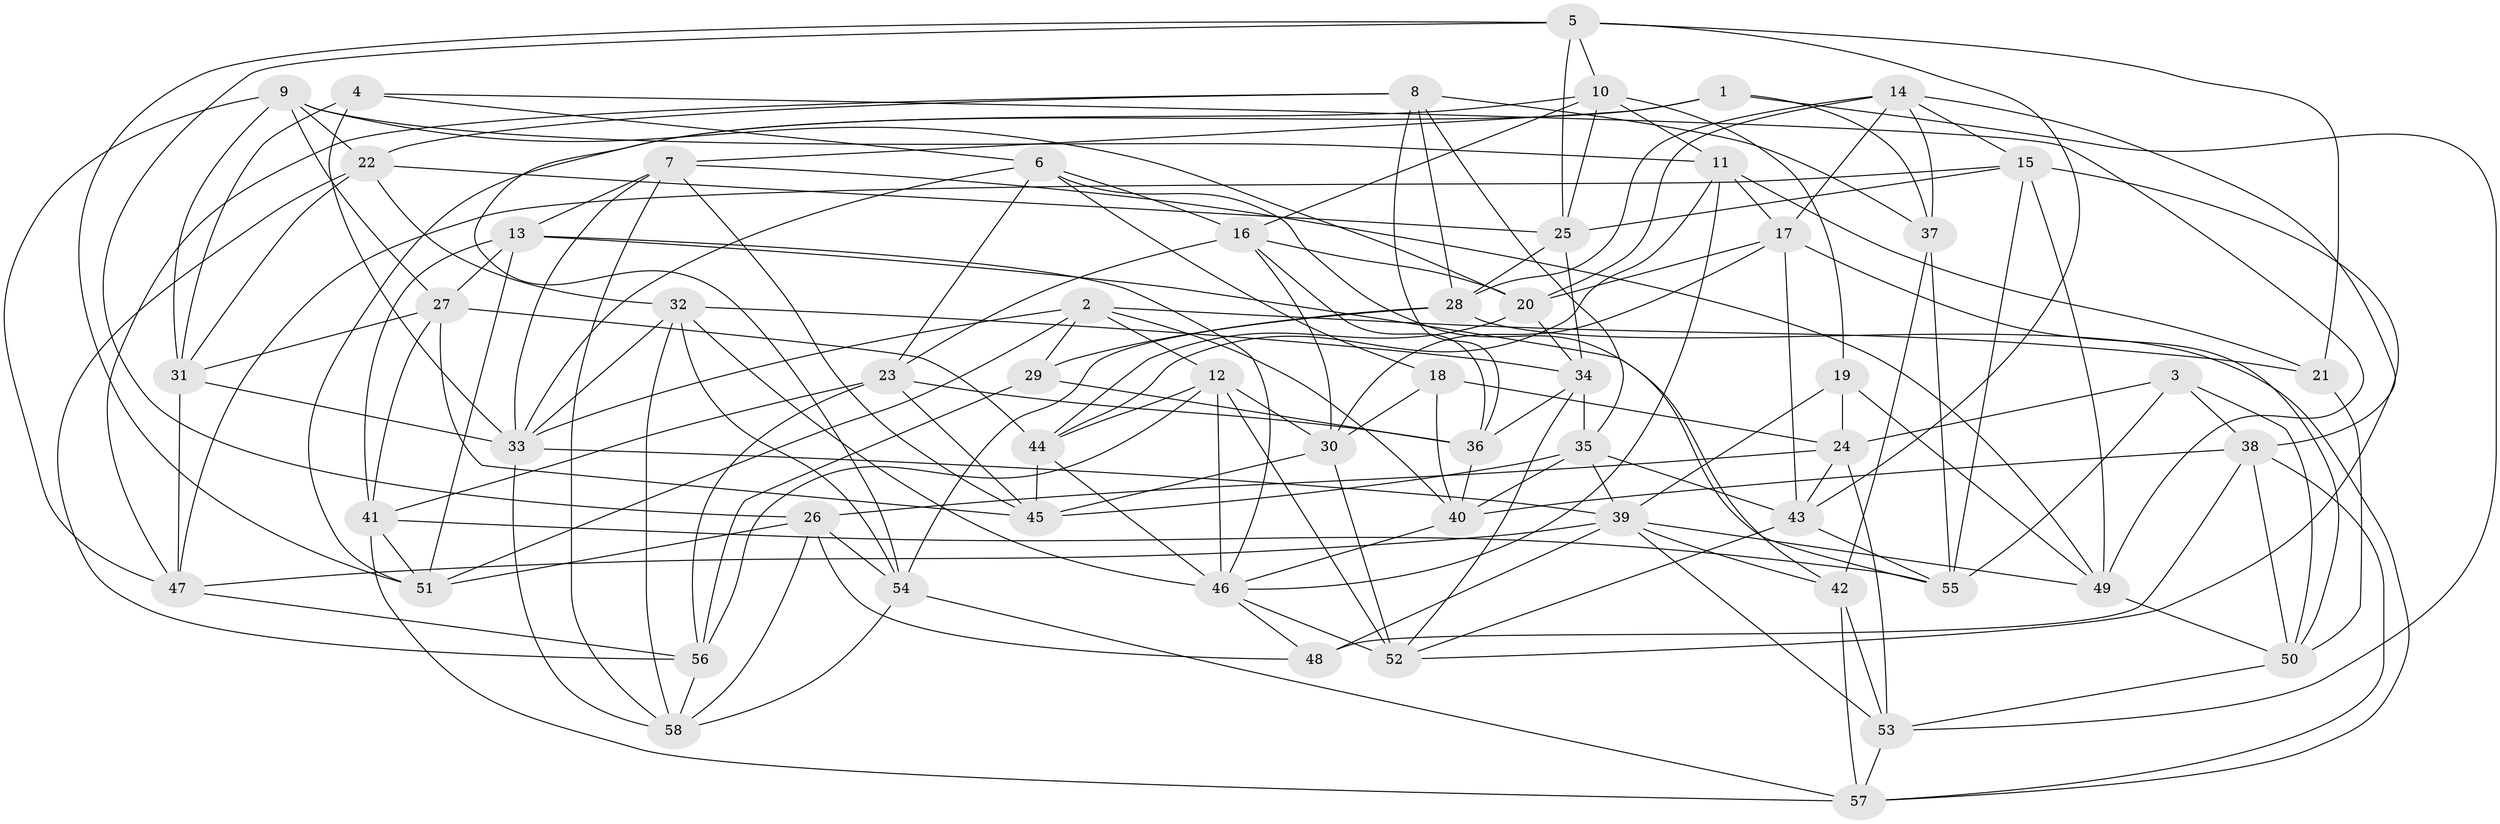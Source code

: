 // original degree distribution, {4: 1.0}
// Generated by graph-tools (version 1.1) at 2025/50/03/09/25 03:50:55]
// undirected, 58 vertices, 168 edges
graph export_dot {
graph [start="1"]
  node [color=gray90,style=filled];
  1;
  2;
  3;
  4;
  5;
  6;
  7;
  8;
  9;
  10;
  11;
  12;
  13;
  14;
  15;
  16;
  17;
  18;
  19;
  20;
  21;
  22;
  23;
  24;
  25;
  26;
  27;
  28;
  29;
  30;
  31;
  32;
  33;
  34;
  35;
  36;
  37;
  38;
  39;
  40;
  41;
  42;
  43;
  44;
  45;
  46;
  47;
  48;
  49;
  50;
  51;
  52;
  53;
  54;
  55;
  56;
  57;
  58;
  1 -- 7 [weight=1.0];
  1 -- 37 [weight=1.0];
  1 -- 51 [weight=1.0];
  1 -- 53 [weight=1.0];
  2 -- 12 [weight=1.0];
  2 -- 21 [weight=1.0];
  2 -- 29 [weight=1.0];
  2 -- 33 [weight=1.0];
  2 -- 40 [weight=1.0];
  2 -- 51 [weight=1.0];
  3 -- 24 [weight=1.0];
  3 -- 38 [weight=1.0];
  3 -- 50 [weight=1.0];
  3 -- 55 [weight=1.0];
  4 -- 6 [weight=1.0];
  4 -- 31 [weight=1.0];
  4 -- 33 [weight=1.0];
  4 -- 49 [weight=1.0];
  5 -- 10 [weight=1.0];
  5 -- 21 [weight=1.0];
  5 -- 25 [weight=1.0];
  5 -- 26 [weight=1.0];
  5 -- 43 [weight=1.0];
  5 -- 51 [weight=1.0];
  6 -- 16 [weight=1.0];
  6 -- 18 [weight=1.0];
  6 -- 23 [weight=1.0];
  6 -- 33 [weight=1.0];
  6 -- 42 [weight=1.0];
  7 -- 13 [weight=1.0];
  7 -- 33 [weight=1.0];
  7 -- 45 [weight=1.0];
  7 -- 49 [weight=1.0];
  7 -- 58 [weight=1.0];
  8 -- 22 [weight=1.0];
  8 -- 28 [weight=1.0];
  8 -- 35 [weight=1.0];
  8 -- 36 [weight=1.0];
  8 -- 37 [weight=1.0];
  8 -- 47 [weight=1.0];
  9 -- 11 [weight=1.0];
  9 -- 20 [weight=1.0];
  9 -- 22 [weight=1.0];
  9 -- 27 [weight=1.0];
  9 -- 31 [weight=1.0];
  9 -- 47 [weight=1.0];
  10 -- 11 [weight=1.0];
  10 -- 16 [weight=1.0];
  10 -- 19 [weight=1.0];
  10 -- 25 [weight=1.0];
  10 -- 54 [weight=1.0];
  11 -- 17 [weight=1.0];
  11 -- 21 [weight=1.0];
  11 -- 44 [weight=1.0];
  11 -- 46 [weight=1.0];
  12 -- 30 [weight=1.0];
  12 -- 44 [weight=1.0];
  12 -- 46 [weight=1.0];
  12 -- 52 [weight=1.0];
  12 -- 56 [weight=1.0];
  13 -- 27 [weight=1.0];
  13 -- 41 [weight=1.0];
  13 -- 46 [weight=1.0];
  13 -- 51 [weight=1.0];
  13 -- 55 [weight=1.0];
  14 -- 15 [weight=1.0];
  14 -- 17 [weight=1.0];
  14 -- 20 [weight=1.0];
  14 -- 28 [weight=1.0];
  14 -- 37 [weight=1.0];
  14 -- 38 [weight=1.0];
  15 -- 25 [weight=1.0];
  15 -- 47 [weight=1.0];
  15 -- 49 [weight=1.0];
  15 -- 52 [weight=1.0];
  15 -- 55 [weight=1.0];
  16 -- 20 [weight=1.0];
  16 -- 23 [weight=1.0];
  16 -- 30 [weight=1.0];
  16 -- 36 [weight=1.0];
  17 -- 20 [weight=1.0];
  17 -- 30 [weight=1.0];
  17 -- 43 [weight=1.0];
  17 -- 50 [weight=1.0];
  18 -- 24 [weight=1.0];
  18 -- 30 [weight=1.0];
  18 -- 40 [weight=1.0];
  19 -- 24 [weight=1.0];
  19 -- 39 [weight=1.0];
  19 -- 49 [weight=1.0];
  20 -- 34 [weight=1.0];
  20 -- 44 [weight=1.0];
  21 -- 50 [weight=1.0];
  22 -- 25 [weight=1.0];
  22 -- 31 [weight=1.0];
  22 -- 32 [weight=1.0];
  22 -- 56 [weight=1.0];
  23 -- 36 [weight=1.0];
  23 -- 41 [weight=1.0];
  23 -- 45 [weight=1.0];
  23 -- 56 [weight=1.0];
  24 -- 26 [weight=1.0];
  24 -- 43 [weight=1.0];
  24 -- 53 [weight=1.0];
  25 -- 28 [weight=1.0];
  25 -- 34 [weight=1.0];
  26 -- 48 [weight=1.0];
  26 -- 51 [weight=1.0];
  26 -- 54 [weight=1.0];
  26 -- 58 [weight=1.0];
  27 -- 31 [weight=1.0];
  27 -- 41 [weight=1.0];
  27 -- 44 [weight=1.0];
  27 -- 45 [weight=1.0];
  28 -- 29 [weight=1.0];
  28 -- 54 [weight=1.0];
  28 -- 57 [weight=1.0];
  29 -- 36 [weight=1.0];
  29 -- 56 [weight=1.0];
  30 -- 45 [weight=1.0];
  30 -- 52 [weight=1.0];
  31 -- 33 [weight=1.0];
  31 -- 47 [weight=1.0];
  32 -- 33 [weight=1.0];
  32 -- 34 [weight=1.0];
  32 -- 46 [weight=1.0];
  32 -- 54 [weight=1.0];
  32 -- 58 [weight=1.0];
  33 -- 39 [weight=1.0];
  33 -- 58 [weight=1.0];
  34 -- 35 [weight=1.0];
  34 -- 36 [weight=1.0];
  34 -- 52 [weight=1.0];
  35 -- 39 [weight=1.0];
  35 -- 40 [weight=1.0];
  35 -- 43 [weight=1.0];
  35 -- 45 [weight=1.0];
  36 -- 40 [weight=1.0];
  37 -- 42 [weight=2.0];
  37 -- 55 [weight=1.0];
  38 -- 40 [weight=1.0];
  38 -- 48 [weight=1.0];
  38 -- 50 [weight=1.0];
  38 -- 57 [weight=1.0];
  39 -- 42 [weight=1.0];
  39 -- 47 [weight=1.0];
  39 -- 48 [weight=1.0];
  39 -- 49 [weight=1.0];
  39 -- 53 [weight=1.0];
  40 -- 46 [weight=1.0];
  41 -- 51 [weight=1.0];
  41 -- 55 [weight=1.0];
  41 -- 57 [weight=1.0];
  42 -- 53 [weight=1.0];
  42 -- 57 [weight=1.0];
  43 -- 52 [weight=1.0];
  43 -- 55 [weight=1.0];
  44 -- 45 [weight=1.0];
  44 -- 46 [weight=1.0];
  46 -- 48 [weight=1.0];
  46 -- 52 [weight=1.0];
  47 -- 56 [weight=1.0];
  49 -- 50 [weight=1.0];
  50 -- 53 [weight=1.0];
  53 -- 57 [weight=1.0];
  54 -- 57 [weight=1.0];
  54 -- 58 [weight=1.0];
  56 -- 58 [weight=1.0];
}
